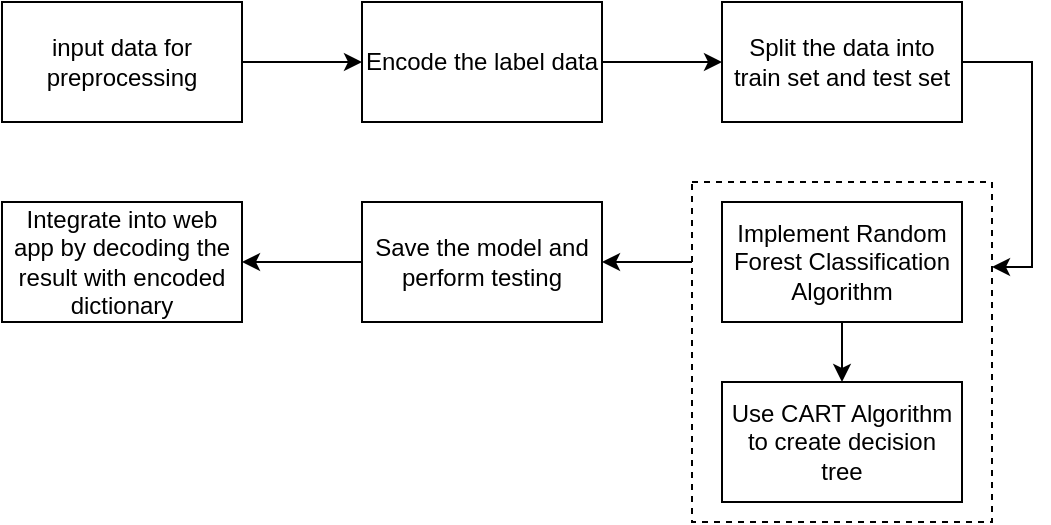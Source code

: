 <mxfile version="24.2.0" type="device">
  <diagram name="Page-1" id="TVo9XHrmb5nK1tT2C546">
    <mxGraphModel dx="1042" dy="569" grid="1" gridSize="10" guides="1" tooltips="1" connect="1" arrows="1" fold="1" page="1" pageScale="1" pageWidth="850" pageHeight="1100" math="0" shadow="0">
      <root>
        <mxCell id="0" />
        <mxCell id="1" parent="0" />
        <mxCell id="zBJEFDa1osZtByxJH4oo-16" style="edgeStyle=orthogonalEdgeStyle;rounded=0;orthogonalLoop=1;jettySize=auto;html=1;exitX=0;exitY=0.25;exitDx=0;exitDy=0;entryX=1;entryY=0.5;entryDx=0;entryDy=0;" edge="1" parent="1" source="zBJEFDa1osZtByxJH4oo-15" target="zBJEFDa1osZtByxJH4oo-5">
          <mxGeometry relative="1" as="geometry">
            <Array as="points">
              <mxPoint x="460" y="240" />
            </Array>
          </mxGeometry>
        </mxCell>
        <mxCell id="zBJEFDa1osZtByxJH4oo-15" value="" style="rounded=0;whiteSpace=wrap;html=1;dashed=1;" vertex="1" parent="1">
          <mxGeometry x="455" y="200" width="150" height="170" as="geometry" />
        </mxCell>
        <mxCell id="zBJEFDa1osZtByxJH4oo-7" style="edgeStyle=orthogonalEdgeStyle;rounded=0;orthogonalLoop=1;jettySize=auto;html=1;entryX=0;entryY=0.5;entryDx=0;entryDy=0;" edge="1" parent="1" source="zBJEFDa1osZtByxJH4oo-1" target="zBJEFDa1osZtByxJH4oo-2">
          <mxGeometry relative="1" as="geometry" />
        </mxCell>
        <mxCell id="zBJEFDa1osZtByxJH4oo-1" value="input data for preprocessing" style="rounded=0;whiteSpace=wrap;html=1;" vertex="1" parent="1">
          <mxGeometry x="110" y="110" width="120" height="60" as="geometry" />
        </mxCell>
        <mxCell id="zBJEFDa1osZtByxJH4oo-8" style="edgeStyle=orthogonalEdgeStyle;rounded=0;orthogonalLoop=1;jettySize=auto;html=1;entryX=0;entryY=0.5;entryDx=0;entryDy=0;" edge="1" parent="1" source="zBJEFDa1osZtByxJH4oo-2" target="zBJEFDa1osZtByxJH4oo-3">
          <mxGeometry relative="1" as="geometry" />
        </mxCell>
        <mxCell id="zBJEFDa1osZtByxJH4oo-2" value="Encode the label data" style="rounded=0;whiteSpace=wrap;html=1;" vertex="1" parent="1">
          <mxGeometry x="290" y="110" width="120" height="60" as="geometry" />
        </mxCell>
        <mxCell id="zBJEFDa1osZtByxJH4oo-17" style="edgeStyle=orthogonalEdgeStyle;rounded=0;orthogonalLoop=1;jettySize=auto;html=1;exitX=1;exitY=0.5;exitDx=0;exitDy=0;entryX=1;entryY=0.25;entryDx=0;entryDy=0;" edge="1" parent="1" source="zBJEFDa1osZtByxJH4oo-3" target="zBJEFDa1osZtByxJH4oo-15">
          <mxGeometry relative="1" as="geometry" />
        </mxCell>
        <mxCell id="zBJEFDa1osZtByxJH4oo-3" value="Split the data into train set and test set" style="rounded=0;whiteSpace=wrap;html=1;" vertex="1" parent="1">
          <mxGeometry x="470" y="110" width="120" height="60" as="geometry" />
        </mxCell>
        <mxCell id="zBJEFDa1osZtByxJH4oo-22" style="edgeStyle=orthogonalEdgeStyle;rounded=0;orthogonalLoop=1;jettySize=auto;html=1;exitX=0.5;exitY=1;exitDx=0;exitDy=0;entryX=0.5;entryY=0;entryDx=0;entryDy=0;" edge="1" parent="1" source="zBJEFDa1osZtByxJH4oo-4" target="zBJEFDa1osZtByxJH4oo-18">
          <mxGeometry relative="1" as="geometry" />
        </mxCell>
        <mxCell id="zBJEFDa1osZtByxJH4oo-4" value="Implement Random Forest Classification Algorithm" style="rounded=0;whiteSpace=wrap;html=1;" vertex="1" parent="1">
          <mxGeometry x="470" y="210" width="120" height="60" as="geometry" />
        </mxCell>
        <mxCell id="zBJEFDa1osZtByxJH4oo-11" style="edgeStyle=orthogonalEdgeStyle;rounded=0;orthogonalLoop=1;jettySize=auto;html=1;entryX=1;entryY=0.5;entryDx=0;entryDy=0;" edge="1" parent="1" source="zBJEFDa1osZtByxJH4oo-5" target="zBJEFDa1osZtByxJH4oo-6">
          <mxGeometry relative="1" as="geometry" />
        </mxCell>
        <mxCell id="zBJEFDa1osZtByxJH4oo-5" value="Save the model and perform testing" style="rounded=0;whiteSpace=wrap;html=1;" vertex="1" parent="1">
          <mxGeometry x="290" y="210" width="120" height="60" as="geometry" />
        </mxCell>
        <mxCell id="zBJEFDa1osZtByxJH4oo-6" value="Integrate into web app by decoding the result with encoded dictionary" style="rounded=0;whiteSpace=wrap;html=1;" vertex="1" parent="1">
          <mxGeometry x="110" y="210" width="120" height="60" as="geometry" />
        </mxCell>
        <mxCell id="zBJEFDa1osZtByxJH4oo-18" value="Use CART Algorithm to create decision tree" style="rounded=0;whiteSpace=wrap;html=1;" vertex="1" parent="1">
          <mxGeometry x="470" y="300" width="120" height="60" as="geometry" />
        </mxCell>
      </root>
    </mxGraphModel>
  </diagram>
</mxfile>
